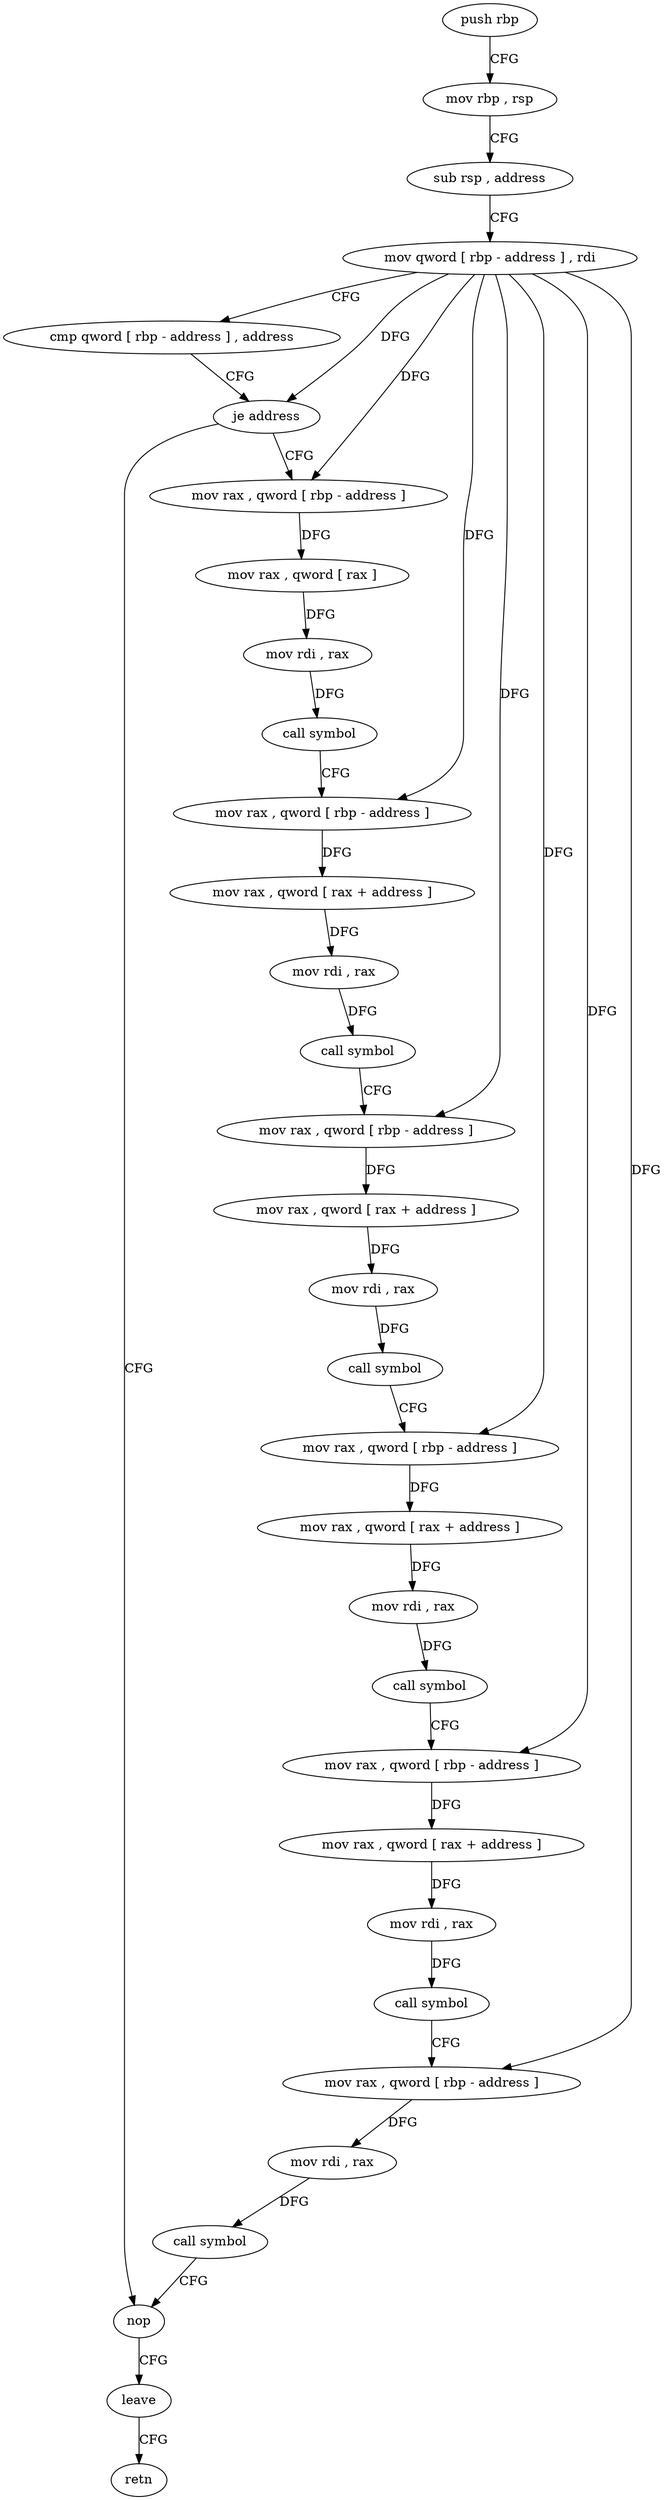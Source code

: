 digraph "func" {
"88762" [label = "push rbp" ]
"88763" [label = "mov rbp , rsp" ]
"88766" [label = "sub rsp , address" ]
"88770" [label = "mov qword [ rbp - address ] , rdi" ]
"88774" [label = "cmp qword [ rbp - address ] , address" ]
"88779" [label = "je address" ]
"88872" [label = "nop" ]
"88781" [label = "mov rax , qword [ rbp - address ]" ]
"88873" [label = "leave" ]
"88874" [label = "retn" ]
"88785" [label = "mov rax , qword [ rax ]" ]
"88788" [label = "mov rdi , rax" ]
"88791" [label = "call symbol" ]
"88796" [label = "mov rax , qword [ rbp - address ]" ]
"88800" [label = "mov rax , qword [ rax + address ]" ]
"88804" [label = "mov rdi , rax" ]
"88807" [label = "call symbol" ]
"88812" [label = "mov rax , qword [ rbp - address ]" ]
"88816" [label = "mov rax , qword [ rax + address ]" ]
"88820" [label = "mov rdi , rax" ]
"88823" [label = "call symbol" ]
"88828" [label = "mov rax , qword [ rbp - address ]" ]
"88832" [label = "mov rax , qword [ rax + address ]" ]
"88836" [label = "mov rdi , rax" ]
"88839" [label = "call symbol" ]
"88844" [label = "mov rax , qword [ rbp - address ]" ]
"88848" [label = "mov rax , qword [ rax + address ]" ]
"88852" [label = "mov rdi , rax" ]
"88855" [label = "call symbol" ]
"88860" [label = "mov rax , qword [ rbp - address ]" ]
"88864" [label = "mov rdi , rax" ]
"88867" [label = "call symbol" ]
"88762" -> "88763" [ label = "CFG" ]
"88763" -> "88766" [ label = "CFG" ]
"88766" -> "88770" [ label = "CFG" ]
"88770" -> "88774" [ label = "CFG" ]
"88770" -> "88779" [ label = "DFG" ]
"88770" -> "88781" [ label = "DFG" ]
"88770" -> "88796" [ label = "DFG" ]
"88770" -> "88812" [ label = "DFG" ]
"88770" -> "88828" [ label = "DFG" ]
"88770" -> "88844" [ label = "DFG" ]
"88770" -> "88860" [ label = "DFG" ]
"88774" -> "88779" [ label = "CFG" ]
"88779" -> "88872" [ label = "CFG" ]
"88779" -> "88781" [ label = "CFG" ]
"88872" -> "88873" [ label = "CFG" ]
"88781" -> "88785" [ label = "DFG" ]
"88873" -> "88874" [ label = "CFG" ]
"88785" -> "88788" [ label = "DFG" ]
"88788" -> "88791" [ label = "DFG" ]
"88791" -> "88796" [ label = "CFG" ]
"88796" -> "88800" [ label = "DFG" ]
"88800" -> "88804" [ label = "DFG" ]
"88804" -> "88807" [ label = "DFG" ]
"88807" -> "88812" [ label = "CFG" ]
"88812" -> "88816" [ label = "DFG" ]
"88816" -> "88820" [ label = "DFG" ]
"88820" -> "88823" [ label = "DFG" ]
"88823" -> "88828" [ label = "CFG" ]
"88828" -> "88832" [ label = "DFG" ]
"88832" -> "88836" [ label = "DFG" ]
"88836" -> "88839" [ label = "DFG" ]
"88839" -> "88844" [ label = "CFG" ]
"88844" -> "88848" [ label = "DFG" ]
"88848" -> "88852" [ label = "DFG" ]
"88852" -> "88855" [ label = "DFG" ]
"88855" -> "88860" [ label = "CFG" ]
"88860" -> "88864" [ label = "DFG" ]
"88864" -> "88867" [ label = "DFG" ]
"88867" -> "88872" [ label = "CFG" ]
}
